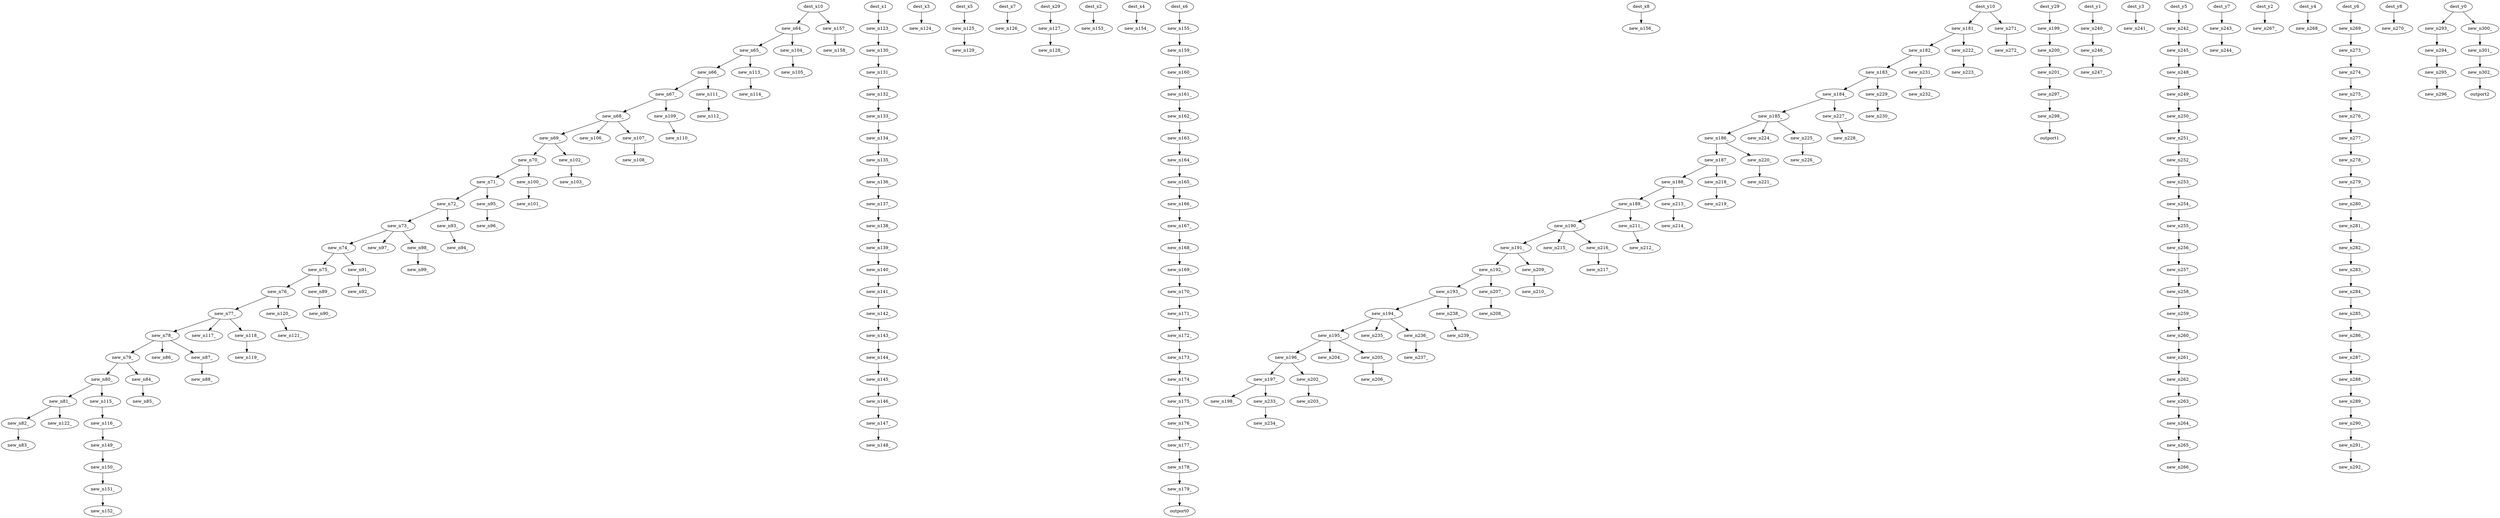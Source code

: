 digraph G {
    "dest_x10" -> "new_n64_";
    "new_n64_" -> "new_n65_";
    "new_n65_" -> "new_n66_";
    "new_n66_" -> "new_n67_";
    "new_n67_" -> "new_n68_";
    "new_n68_" -> "new_n69_";
    "new_n69_" -> "new_n70_";
    "new_n70_" -> "new_n71_";
    "new_n71_" -> "new_n72_";
    "new_n72_" -> "new_n73_";
    "new_n73_" -> "new_n74_";
    "new_n74_" -> "new_n75_";
    "new_n75_" -> "new_n76_";
    "new_n76_" -> "new_n77_";
    "new_n77_" -> "new_n78_";
    "new_n78_" -> "new_n79_";
    "new_n79_" -> "new_n80_";
    "new_n80_" -> "new_n81_";
    "new_n81_" -> "new_n82_";
    "new_n82_" -> "new_n83_";
    "new_n79_" -> "new_n84_";
    "new_n84_" -> "new_n85_";
    "new_n78_" -> "new_n86_";
    "new_n78_" -> "new_n87_";
    "new_n87_" -> "new_n88_";
    "new_n75_" -> "new_n89_";
    "new_n89_" -> "new_n90_";
    "new_n74_" -> "new_n91_";
    "new_n91_" -> "new_n92_";
    "new_n72_" -> "new_n93_";
    "new_n93_" -> "new_n94_";
    "new_n71_" -> "new_n95_";
    "new_n95_" -> "new_n96_";
    "new_n73_" -> "new_n97_";
    "new_n73_" -> "new_n98_";
    "new_n98_" -> "new_n99_";
    "new_n70_" -> "new_n100_";
    "new_n100_" -> "new_n101_";
    "new_n69_" -> "new_n102_";
    "new_n102_" -> "new_n103_";
    "new_n64_" -> "new_n104_";
    "new_n104_" -> "new_n105_";
    "new_n68_" -> "new_n106_";
    "new_n68_" -> "new_n107_";
    "new_n107_" -> "new_n108_";
    "new_n67_" -> "new_n109_";
    "new_n109_" -> "new_n110_";
    "new_n66_" -> "new_n111_";
    "new_n111_" -> "new_n112_";
    "new_n65_" -> "new_n113_";
    "new_n113_" -> "new_n114_";
    "new_n80_" -> "new_n115_";
    "new_n115_" -> "new_n116_";
    "new_n77_" -> "new_n117_";
    "new_n77_" -> "new_n118_";
    "new_n118_" -> "new_n119_";
    "new_n76_" -> "new_n120_";
    "new_n120_" -> "new_n121_";
    "new_n81_" -> "new_n122_";
    "dest_x1" -> "new_n123_";
    "dest_x3" -> "new_n124_";
    "dest_x5" -> "new_n125_";
    "dest_x7" -> "new_n126_";
    "dest_x29" -> "new_n127_";
    "new_n127_" -> "new_n128_";
    "new_n125_" -> "new_n129_";
    "new_n123_" -> "new_n130_";
    "new_n130_" -> "new_n131_";
    "new_n131_" -> "new_n132_";
    "new_n132_" -> "new_n133_";
    "new_n133_" -> "new_n134_";
    "new_n134_" -> "new_n135_";
    "new_n135_" -> "new_n136_";
    "new_n136_" -> "new_n137_";
    "new_n137_" -> "new_n138_";
    "new_n138_" -> "new_n139_";
    "new_n139_" -> "new_n140_";
    "new_n140_" -> "new_n141_";
    "new_n141_" -> "new_n142_";
    "new_n142_" -> "new_n143_";
    "new_n143_" -> "new_n144_";
    "new_n144_" -> "new_n145_";
    "new_n145_" -> "new_n146_";
    "new_n146_" -> "new_n147_";
    "new_n147_" -> "new_n148_";
    "new_n116_" -> "new_n149_";
    "new_n149_" -> "new_n150_";
    "new_n150_" -> "new_n151_";
    "new_n151_" -> "new_n152_";
    "dest_x2" -> "new_n153_";
    "dest_x4" -> "new_n154_";
    "dest_x6" -> "new_n155_";
    "dest_x8" -> "new_n156_";
    "dest_x10" -> "new_n157_";
    "new_n157_" -> "new_n158_";
    "new_n155_" -> "new_n159_";
    "new_n159_" -> "new_n160_";
    "new_n160_" -> "new_n161_";
    "new_n161_" -> "new_n162_";
    "new_n162_" -> "new_n163_";
    "new_n163_" -> "new_n164_";
    "new_n164_" -> "new_n165_";
    "new_n165_" -> "new_n166_";
    "new_n166_" -> "new_n167_";
    "new_n167_" -> "new_n168_";
    "new_n168_" -> "new_n169_";
    "new_n169_" -> "new_n170_";
    "new_n170_" -> "new_n171_";
    "new_n171_" -> "new_n172_";
    "new_n172_" -> "new_n173_";
    "new_n173_" -> "new_n174_";
    "new_n174_" -> "new_n175_";
    "new_n175_" -> "new_n176_";
    "new_n176_" -> "new_n177_";
    "new_n177_" -> "new_n178_";
    "new_n178_" -> "new_n179_";
    "new_n179_" -> "outport0";
    "dest_y10" -> "new_n181_";
    "new_n181_" -> "new_n182_";
    "new_n182_" -> "new_n183_";
    "new_n183_" -> "new_n184_";
    "new_n184_" -> "new_n185_";
    "new_n185_" -> "new_n186_";
    "new_n186_" -> "new_n187_";
    "new_n187_" -> "new_n188_";
    "new_n188_" -> "new_n189_";
    "new_n189_" -> "new_n190_";
    "new_n190_" -> "new_n191_";
    "new_n191_" -> "new_n192_";
    "new_n192_" -> "new_n193_";
    "new_n193_" -> "new_n194_";
    "new_n194_" -> "new_n195_";
    "new_n195_" -> "new_n196_";
    "new_n196_" -> "new_n197_";
    "new_n197_" -> "new_n198_";
    "dest_y29" -> "new_n199_";
    "new_n199_" -> "new_n200_";
    "new_n200_" -> "new_n201_";
    "new_n196_" -> "new_n202_";
    "new_n202_" -> "new_n203_";
    "new_n195_" -> "new_n204_";
    "new_n195_" -> "new_n205_";
    "new_n205_" -> "new_n206_";
    "new_n192_" -> "new_n207_";
    "new_n207_" -> "new_n208_";
    "new_n191_" -> "new_n209_";
    "new_n209_" -> "new_n210_";
    "new_n189_" -> "new_n211_";
    "new_n211_" -> "new_n212_";
    "new_n188_" -> "new_n213_";
    "new_n213_" -> "new_n214_";
    "new_n190_" -> "new_n215_";
    "new_n190_" -> "new_n216_";
    "new_n216_" -> "new_n217_";
    "new_n187_" -> "new_n218_";
    "new_n218_" -> "new_n219_";
    "new_n186_" -> "new_n220_";
    "new_n220_" -> "new_n221_";
    "new_n181_" -> "new_n222_";
    "new_n222_" -> "new_n223_";
    "new_n185_" -> "new_n224_";
    "new_n185_" -> "new_n225_";
    "new_n225_" -> "new_n226_";
    "new_n184_" -> "new_n227_";
    "new_n227_" -> "new_n228_";
    "new_n183_" -> "new_n229_";
    "new_n229_" -> "new_n230_";
    "new_n182_" -> "new_n231_";
    "new_n231_" -> "new_n232_";
    "new_n197_" -> "new_n233_";
    "new_n233_" -> "new_n234_";
    "new_n194_" -> "new_n235_";
    "new_n194_" -> "new_n236_";
    "new_n236_" -> "new_n237_";
    "new_n193_" -> "new_n238_";
    "new_n238_" -> "new_n239_";
    "dest_y1" -> "new_n240_";
    "dest_y3" -> "new_n241_";
    "dest_y5" -> "new_n242_";
    "dest_y7" -> "new_n243_";
    "new_n243_" -> "new_n244_";
    "new_n242_" -> "new_n245_";
    "new_n240_" -> "new_n246_";
    "new_n246_" -> "new_n247_";
    "new_n245_" -> "new_n248_";
    "new_n248_" -> "new_n249_";
    "new_n249_" -> "new_n250_";
    "new_n250_" -> "new_n251_";
    "new_n251_" -> "new_n252_";
    "new_n252_" -> "new_n253_";
    "new_n253_" -> "new_n254_";
    "new_n254_" -> "new_n255_";
    "new_n255_" -> "new_n256_";
    "new_n256_" -> "new_n257_";
    "new_n257_" -> "new_n258_";
    "new_n258_" -> "new_n259_";
    "new_n259_" -> "new_n260_";
    "new_n260_" -> "new_n261_";
    "new_n261_" -> "new_n262_";
    "new_n262_" -> "new_n263_";
    "new_n263_" -> "new_n264_";
    "new_n264_" -> "new_n265_";
    "new_n265_" -> "new_n266_";
    "dest_y2" -> "new_n267_";
    "dest_y4" -> "new_n268_";
    "dest_y6" -> "new_n269_";
    "dest_y8" -> "new_n270_";
    "dest_y10" -> "new_n271_";
    "new_n271_" -> "new_n272_";
    "new_n269_" -> "new_n273_";
    "new_n273_" -> "new_n274_";
    "new_n274_" -> "new_n275_";
    "new_n275_" -> "new_n276_";
    "new_n276_" -> "new_n277_";
    "new_n277_" -> "new_n278_";
    "new_n278_" -> "new_n279_";
    "new_n279_" -> "new_n280_";
    "new_n280_" -> "new_n281_";
    "new_n281_" -> "new_n282_";
    "new_n282_" -> "new_n283_";
    "new_n283_" -> "new_n284_";
    "new_n284_" -> "new_n285_";
    "new_n285_" -> "new_n286_";
    "new_n286_" -> "new_n287_";
    "new_n287_" -> "new_n288_";
    "new_n288_" -> "new_n289_";
    "new_n289_" -> "new_n290_";
    "new_n290_" -> "new_n291_";
    "new_n291_" -> "new_n292_";
    "dest_y0" -> "new_n293_";
    "new_n293_" -> "new_n294_";
    "new_n294_" -> "new_n295_";
    "new_n295_" -> "new_n296_";
    "new_n201_" -> "new_n297_";
    "new_n297_" -> "new_n298_";
    "new_n298_" -> "outport1";
    "dest_y0" -> "new_n300_";
    "new_n300_" -> "new_n301_";
    "new_n301_" -> "new_n302_";
    "new_n302_" -> "outport2";
}
